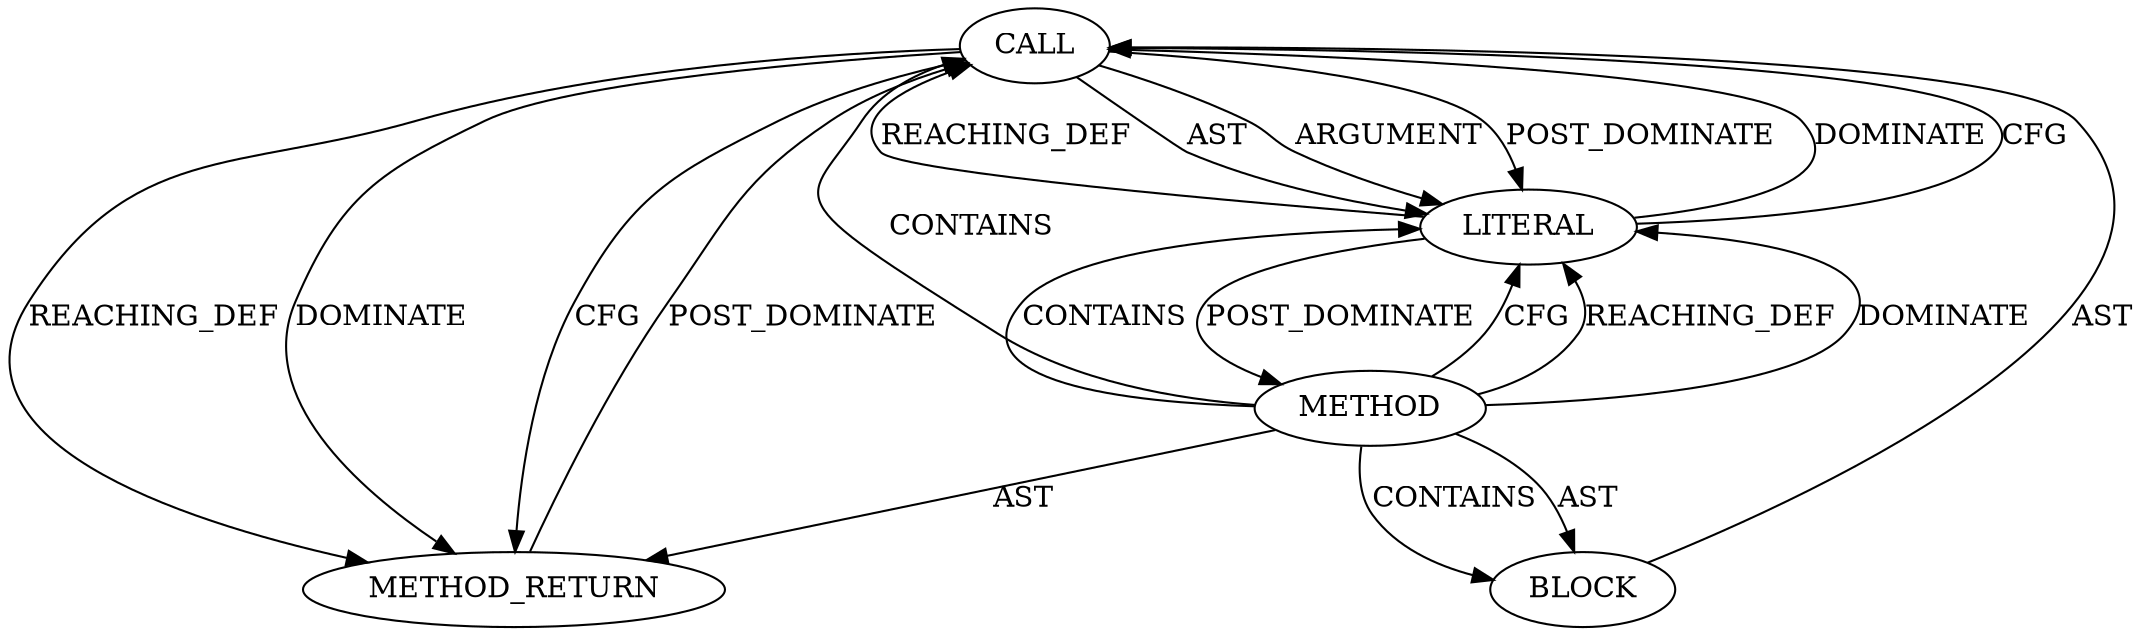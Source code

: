 digraph {
  22 [label=CALL ORDER=1 ARGUMENT_INDEX=-1 CODE="printf(\"This is a message from a harmless function.\\n\")" COLUMN_NUMBER=5 METHOD_FULL_NAME="printf" LINE_NUMBER=9 TYPE_FULL_NAME="<empty>" DISPATCH_TYPE="STATIC_DISPATCH" SIGNATURE="" NAME="printf"]
  20 [label=METHOD COLUMN_NUMBER=1 LINE_NUMBER=8 COLUMN_NUMBER_END=1 IS_EXTERNAL=false SIGNATURE="void printMessage ()" NAME="printMessage" AST_PARENT_TYPE="TYPE_DECL" AST_PARENT_FULL_NAME="my-BUFFER_OVERFLOW-multi_function.c:<global>" ORDER=2 CODE="void printMessage() {
    printf(\"This is a message from a harmless function.\\n\");
}" FULL_NAME="printMessage" LINE_NUMBER_END=10 FILENAME="my-BUFFER_OVERFLOW-multi_function.c"]
  24 [label=METHOD_RETURN ORDER=2 CODE="RET" COLUMN_NUMBER=1 LINE_NUMBER=8 TYPE_FULL_NAME="void" EVALUATION_STRATEGY="BY_VALUE"]
  23 [label=LITERAL ORDER=1 ARGUMENT_INDEX=1 CODE="\"This is a message from a harmless function.\\n\"" COLUMN_NUMBER=12 LINE_NUMBER=9 TYPE_FULL_NAME="char"]
  21 [label=BLOCK ORDER=1 ARGUMENT_INDEX=-1 CODE="{
    printf(\"This is a message from a harmless function.\\n\");
}" COLUMN_NUMBER=21 LINE_NUMBER=8 TYPE_FULL_NAME="void"]
  24 -> 22 [label=POST_DOMINATE ]
  20 -> 23 [label=CFG ]
  20 -> 23 [label=REACHING_DEF VARIABLE=""]
  23 -> 22 [label=DOMINATE ]
  23 -> 22 [label=CFG ]
  20 -> 21 [label=CONTAINS ]
  23 -> 20 [label=POST_DOMINATE ]
  22 -> 23 [label=AST ]
  22 -> 24 [label=DOMINATE ]
  20 -> 22 [label=CONTAINS ]
  20 -> 21 [label=AST ]
  22 -> 23 [label=ARGUMENT ]
  20 -> 24 [label=AST ]
  21 -> 22 [label=AST ]
  20 -> 23 [label=DOMINATE ]
  22 -> 23 [label=POST_DOMINATE ]
  23 -> 22 [label=REACHING_DEF VARIABLE="\"This is a message from a harmless function.\\n\""]
  20 -> 23 [label=CONTAINS ]
  22 -> 24 [label=CFG ]
  22 -> 24 [label=REACHING_DEF VARIABLE="printf(\"This is a message from a harmless function.\\n\")"]
}

